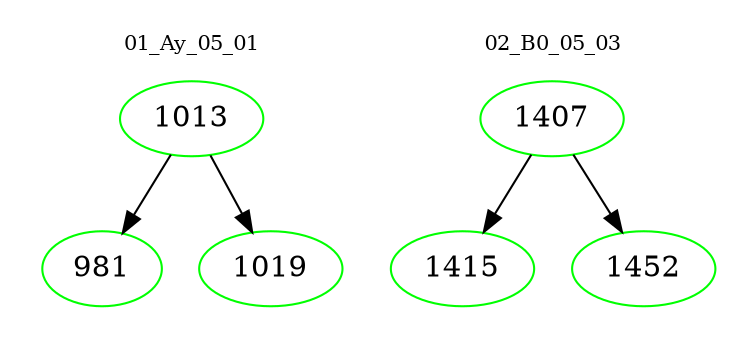 digraph{
subgraph cluster_0 {
color = white
label = "01_Ay_05_01";
fontsize=10;
T0_1013 [label="1013", color="green"]
T0_1013 -> T0_981 [color="black"]
T0_981 [label="981", color="green"]
T0_1013 -> T0_1019 [color="black"]
T0_1019 [label="1019", color="green"]
}
subgraph cluster_1 {
color = white
label = "02_B0_05_03";
fontsize=10;
T1_1407 [label="1407", color="green"]
T1_1407 -> T1_1415 [color="black"]
T1_1415 [label="1415", color="green"]
T1_1407 -> T1_1452 [color="black"]
T1_1452 [label="1452", color="green"]
}
}
